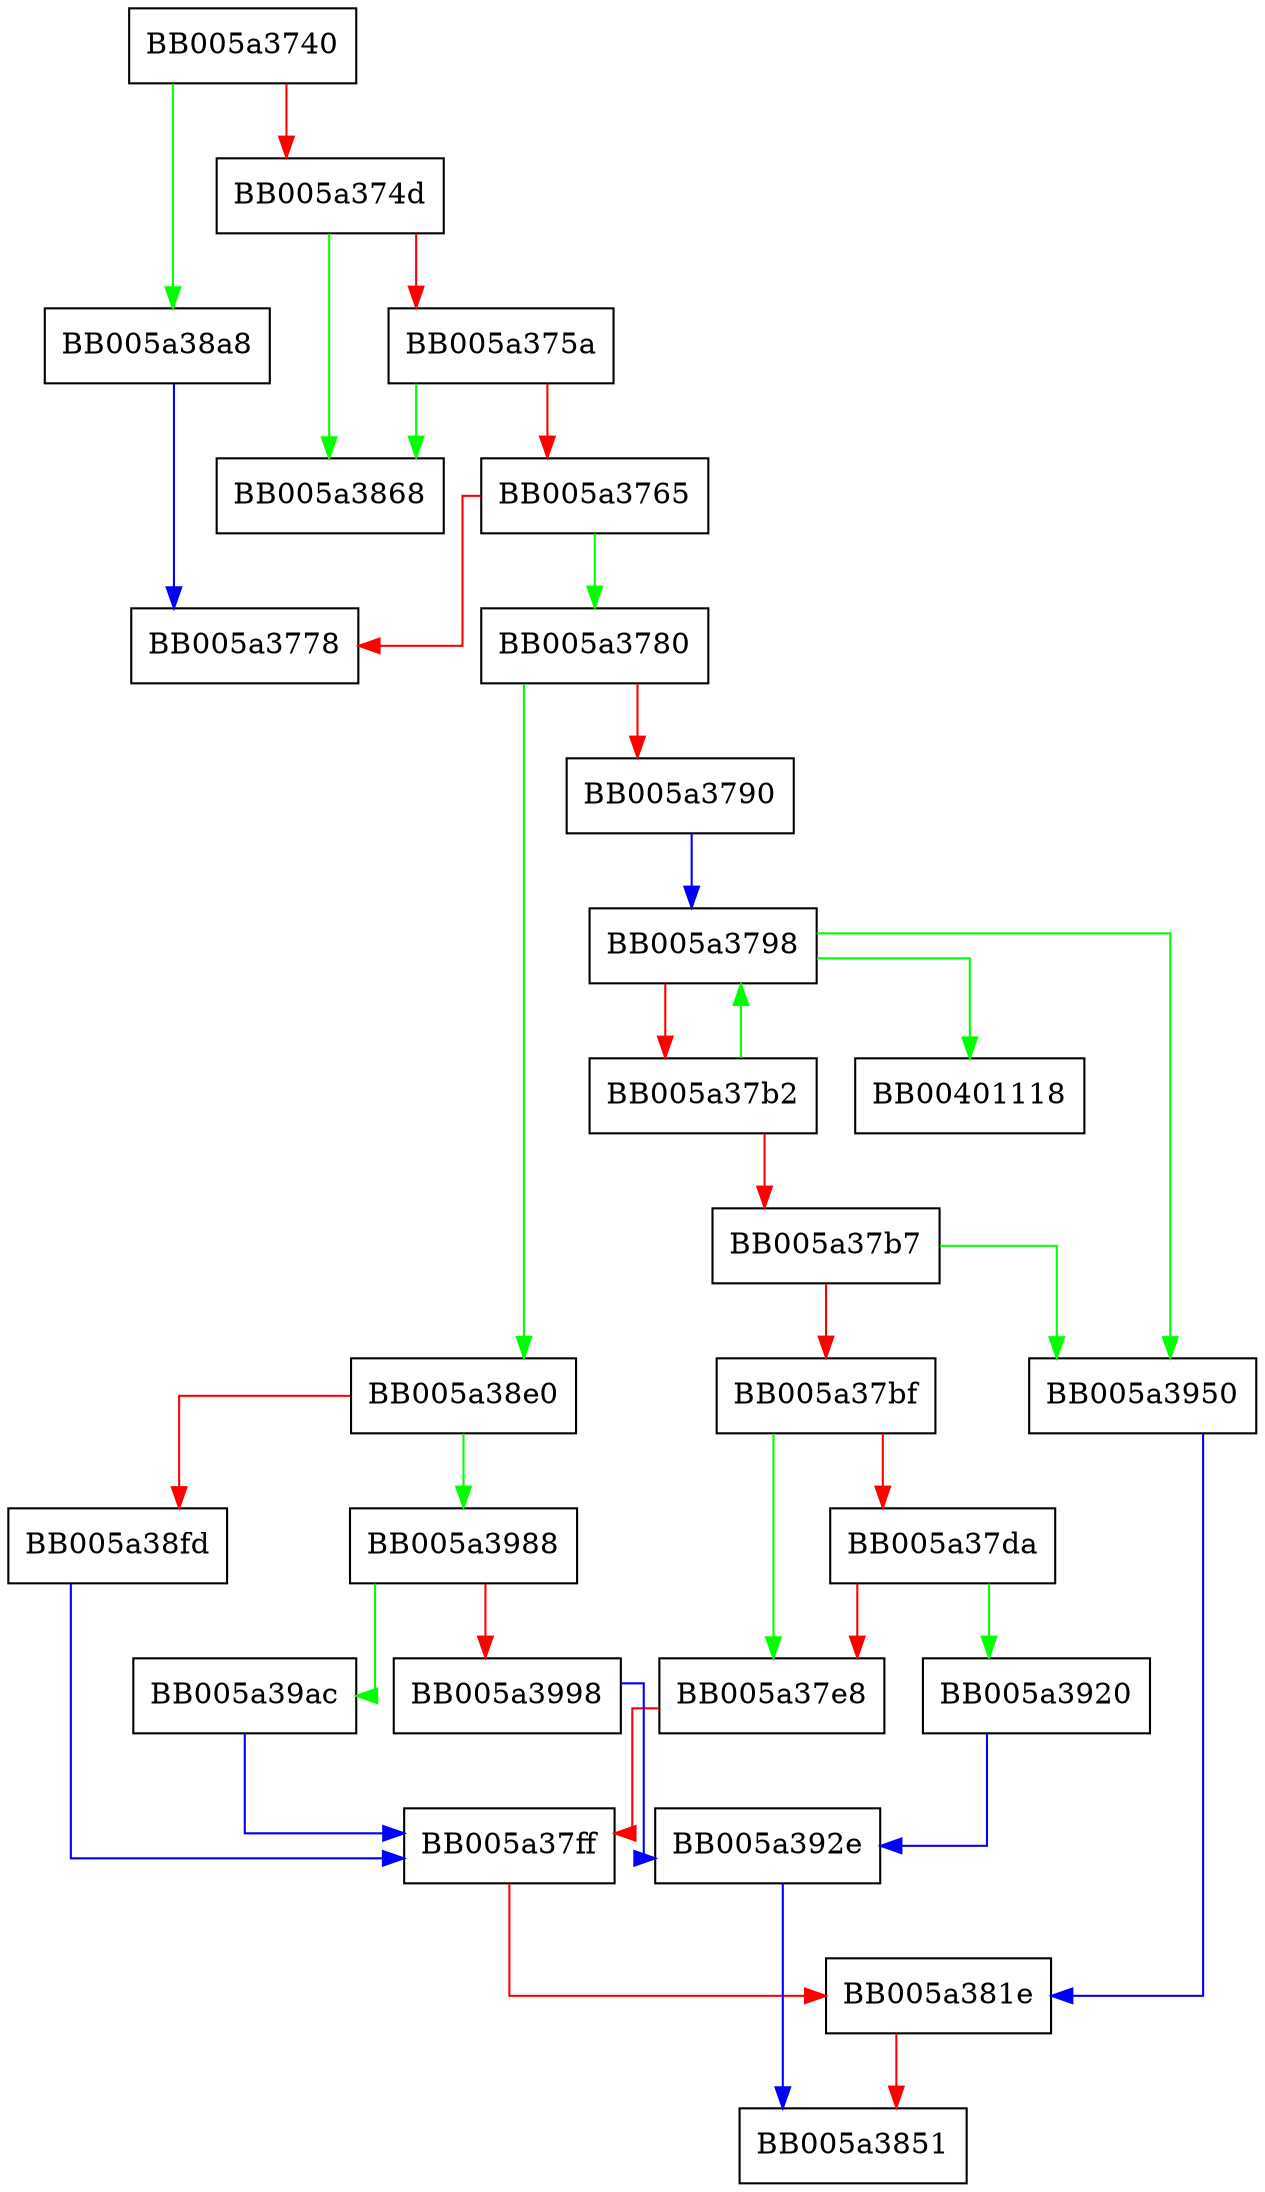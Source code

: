 digraph ENGINE_add {
  node [shape="box"];
  graph [splines=ortho];
  BB005a3740 -> BB005a38a8 [color="green"];
  BB005a3740 -> BB005a374d [color="red"];
  BB005a374d -> BB005a3868 [color="green"];
  BB005a374d -> BB005a375a [color="red"];
  BB005a375a -> BB005a3868 [color="green"];
  BB005a375a -> BB005a3765 [color="red"];
  BB005a3765 -> BB005a3780 [color="green"];
  BB005a3765 -> BB005a3778 [color="red"];
  BB005a3780 -> BB005a38e0 [color="green"];
  BB005a3780 -> BB005a3790 [color="red"];
  BB005a3790 -> BB005a3798 [color="blue"];
  BB005a3798 -> BB00401118 [color="green"];
  BB005a3798 -> BB005a3950 [color="green"];
  BB005a3798 -> BB005a37b2 [color="red"];
  BB005a37b2 -> BB005a3798 [color="green"];
  BB005a37b2 -> BB005a37b7 [color="red"];
  BB005a37b7 -> BB005a3950 [color="green"];
  BB005a37b7 -> BB005a37bf [color="red"];
  BB005a37bf -> BB005a37e8 [color="green"];
  BB005a37bf -> BB005a37da [color="red"];
  BB005a37da -> BB005a3920 [color="green"];
  BB005a37da -> BB005a37e8 [color="red"];
  BB005a37e8 -> BB005a37ff [color="red"];
  BB005a37ff -> BB005a381e [color="red"];
  BB005a381e -> BB005a3851 [color="red"];
  BB005a38a8 -> BB005a3778 [color="blue"];
  BB005a38e0 -> BB005a3988 [color="green"];
  BB005a38e0 -> BB005a38fd [color="red"];
  BB005a38fd -> BB005a37ff [color="blue"];
  BB005a3920 -> BB005a392e [color="blue"];
  BB005a392e -> BB005a3851 [color="blue"];
  BB005a3950 -> BB005a381e [color="blue"];
  BB005a3988 -> BB005a39ac [color="green"];
  BB005a3988 -> BB005a3998 [color="red"];
  BB005a3998 -> BB005a392e [color="blue"];
  BB005a39ac -> BB005a37ff [color="blue"];
}